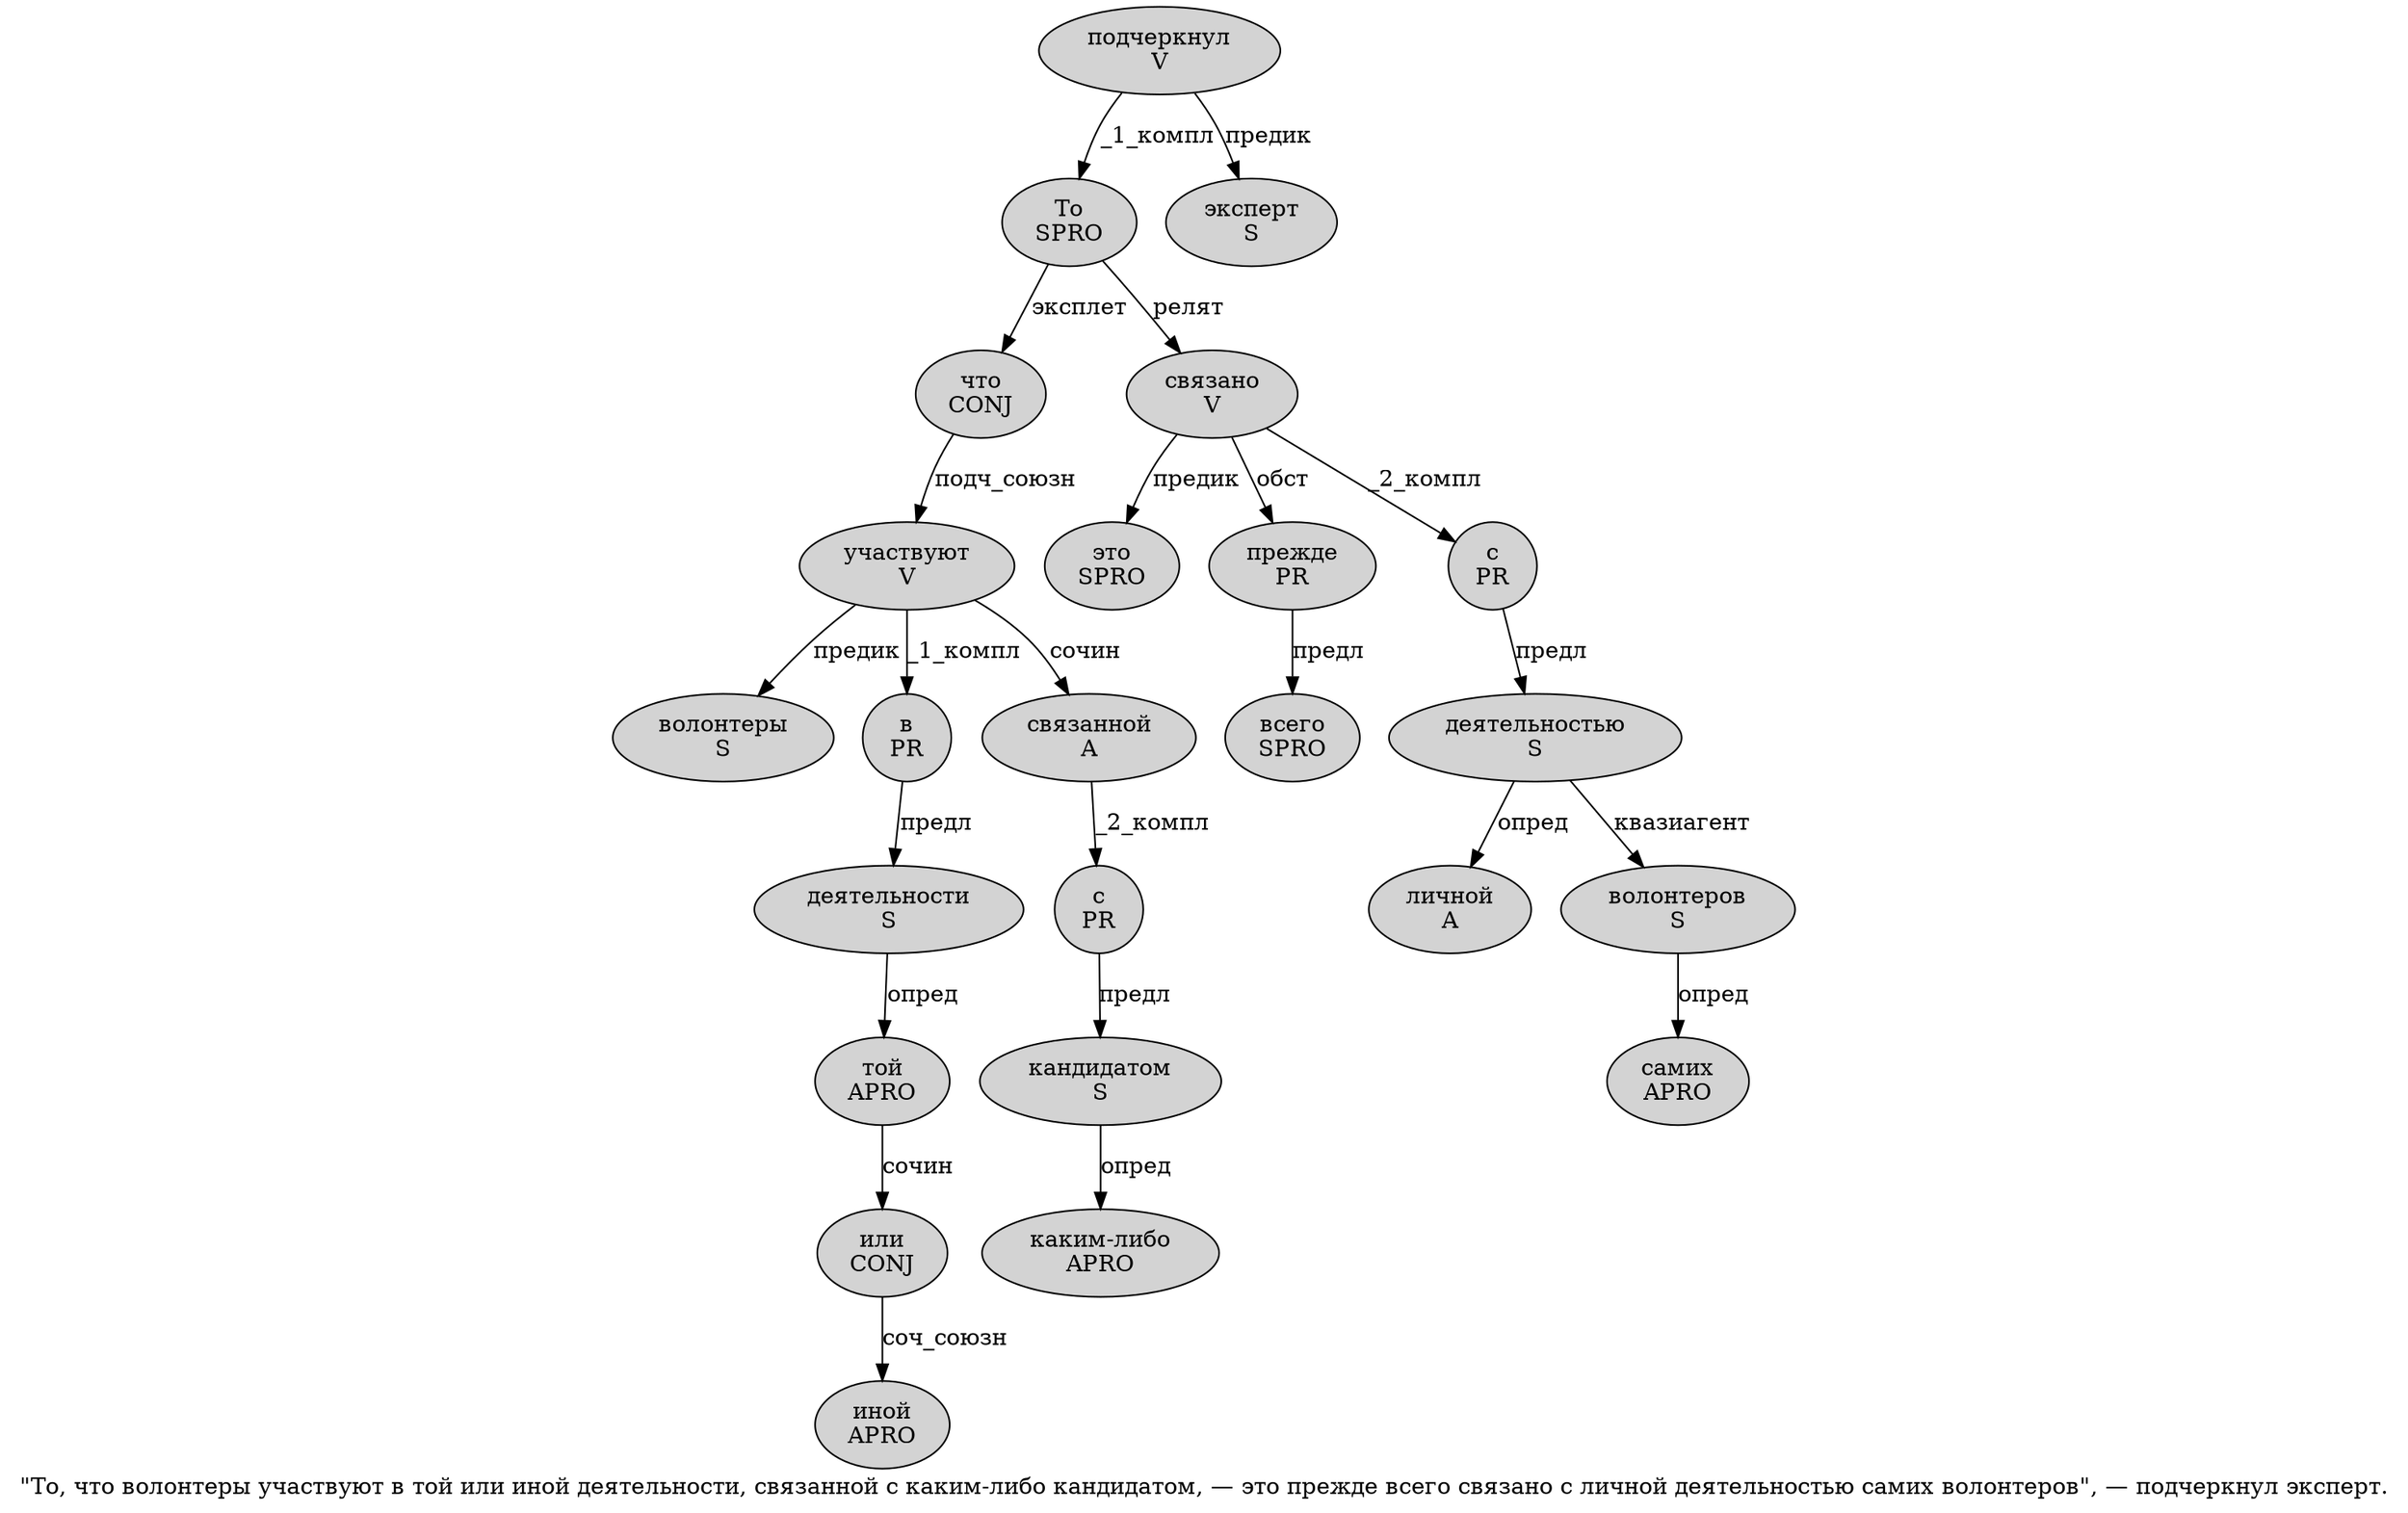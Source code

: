 digraph SENTENCE_1139 {
	graph [label="\"То, что волонтеры участвуют в той или иной деятельности, связанной с каким-либо кандидатом, — это прежде всего связано с личной деятельностью самих волонтеров\", — подчеркнул эксперт."]
	node [style=filled]
		1 [label="То
SPRO" color="" fillcolor=lightgray penwidth=1 shape=ellipse]
		3 [label="что
CONJ" color="" fillcolor=lightgray penwidth=1 shape=ellipse]
		4 [label="волонтеры
S" color="" fillcolor=lightgray penwidth=1 shape=ellipse]
		5 [label="участвуют
V" color="" fillcolor=lightgray penwidth=1 shape=ellipse]
		6 [label="в
PR" color="" fillcolor=lightgray penwidth=1 shape=ellipse]
		7 [label="той
APRO" color="" fillcolor=lightgray penwidth=1 shape=ellipse]
		8 [label="или
CONJ" color="" fillcolor=lightgray penwidth=1 shape=ellipse]
		9 [label="иной
APRO" color="" fillcolor=lightgray penwidth=1 shape=ellipse]
		10 [label="деятельности
S" color="" fillcolor=lightgray penwidth=1 shape=ellipse]
		12 [label="связанной
A" color="" fillcolor=lightgray penwidth=1 shape=ellipse]
		13 [label="с
PR" color="" fillcolor=lightgray penwidth=1 shape=ellipse]
		14 [label="каким-либо
APRO" color="" fillcolor=lightgray penwidth=1 shape=ellipse]
		15 [label="кандидатом
S" color="" fillcolor=lightgray penwidth=1 shape=ellipse]
		18 [label="это
SPRO" color="" fillcolor=lightgray penwidth=1 shape=ellipse]
		19 [label="прежде
PR" color="" fillcolor=lightgray penwidth=1 shape=ellipse]
		20 [label="всего
SPRO" color="" fillcolor=lightgray penwidth=1 shape=ellipse]
		21 [label="связано
V" color="" fillcolor=lightgray penwidth=1 shape=ellipse]
		22 [label="с
PR" color="" fillcolor=lightgray penwidth=1 shape=ellipse]
		23 [label="личной
A" color="" fillcolor=lightgray penwidth=1 shape=ellipse]
		24 [label="деятельностью
S" color="" fillcolor=lightgray penwidth=1 shape=ellipse]
		25 [label="самих
APRO" color="" fillcolor=lightgray penwidth=1 shape=ellipse]
		26 [label="волонтеров
S" color="" fillcolor=lightgray penwidth=1 shape=ellipse]
		30 [label="подчеркнул
V" color="" fillcolor=lightgray penwidth=1 shape=ellipse]
		31 [label="эксперт
S" color="" fillcolor=lightgray penwidth=1 shape=ellipse]
			5 -> 4 [label="предик"]
			5 -> 6 [label="_1_компл"]
			5 -> 12 [label="сочин"]
			24 -> 23 [label="опред"]
			24 -> 26 [label="квазиагент"]
			1 -> 3 [label="эксплет"]
			1 -> 21 [label="релят"]
			10 -> 7 [label="опред"]
			13 -> 15 [label="предл"]
			22 -> 24 [label="предл"]
			30 -> 1 [label="_1_компл"]
			30 -> 31 [label="предик"]
			8 -> 9 [label="соч_союзн"]
			6 -> 10 [label="предл"]
			3 -> 5 [label="подч_союзн"]
			12 -> 13 [label="_2_компл"]
			19 -> 20 [label="предл"]
			7 -> 8 [label="сочин"]
			21 -> 18 [label="предик"]
			21 -> 19 [label="обст"]
			21 -> 22 [label="_2_компл"]
			26 -> 25 [label="опред"]
			15 -> 14 [label="опред"]
}